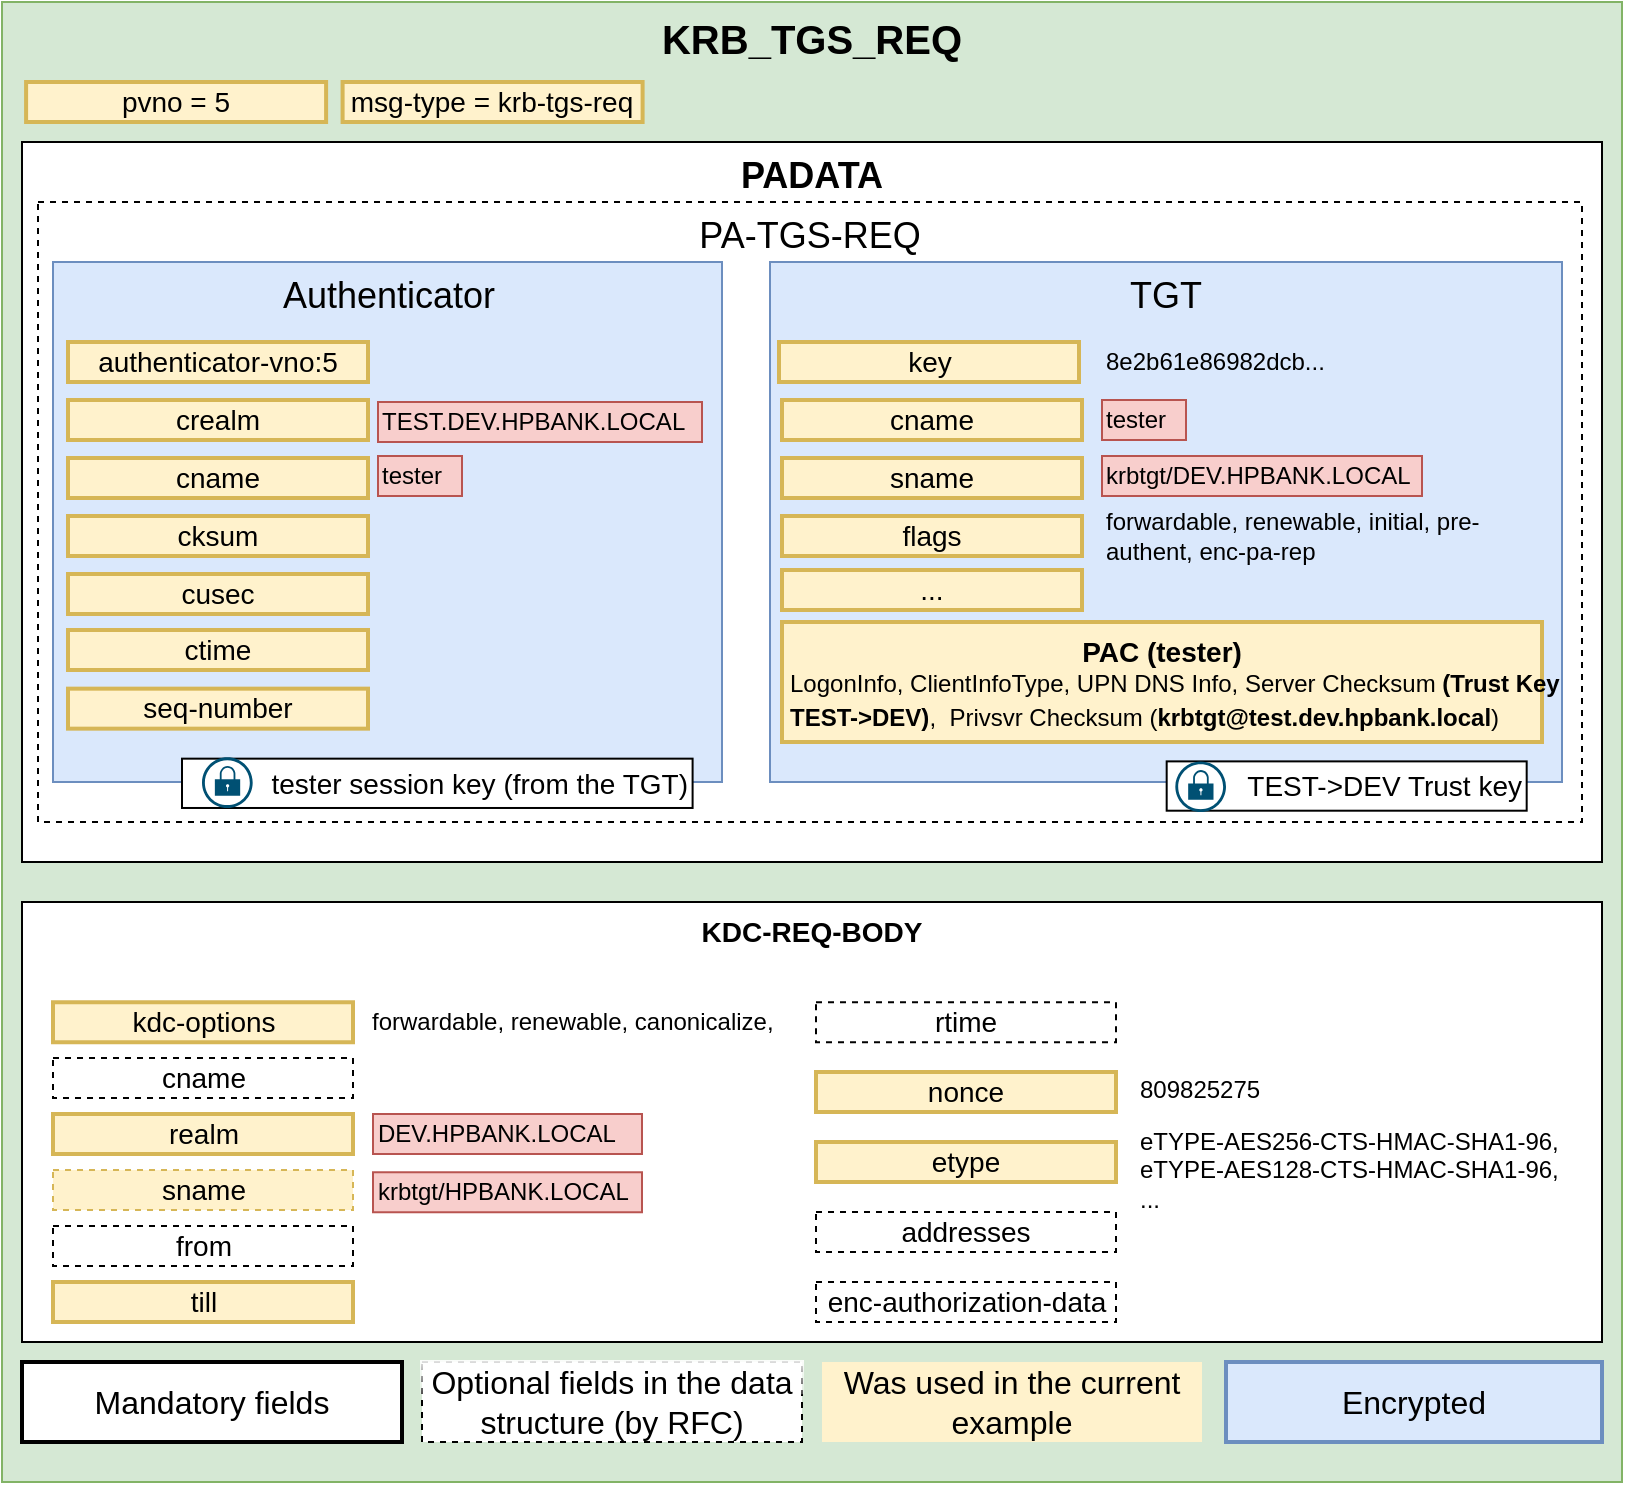 <mxfile version="20.8.16" type="device"><diagram id="N02soGrRtOyZanOMdubN" name="Страница 1"><mxGraphModel dx="1416" dy="818" grid="1" gridSize="10" guides="1" tooltips="1" connect="1" arrows="1" fold="1" page="1" pageScale="1" pageWidth="827" pageHeight="1169" math="0" shadow="0"><root><mxCell id="0"/><mxCell id="1" parent="0"/><mxCell id="ev14uYIgox7HySIXr9Gj-22" value="KRB_TGS_REQ" style="rounded=0;whiteSpace=wrap;html=1;shadow=0;fontSize=20;fillColor=#d5e8d4;strokeColor=#82b366;verticalAlign=top;fontStyle=1" parent="1" vertex="1"><mxGeometry x="30" y="30" width="810" height="740" as="geometry"/></mxCell><mxCell id="qLcajK9TCWpP67K81OmP-1" value="PADATA" style="rounded=0;whiteSpace=wrap;html=1;fontSize=18;verticalAlign=top;fontStyle=1" parent="1" vertex="1"><mxGeometry x="40" y="100" width="790" height="360" as="geometry"/></mxCell><mxCell id="ev14uYIgox7HySIXr9Gj-2" value="KDC-REQ-BODY" style="rounded=0;whiteSpace=wrap;html=1;fontSize=14;verticalAlign=top;fontStyle=1" parent="1" vertex="1"><mxGeometry x="40" y="480" width="790" height="220" as="geometry"/></mxCell><mxCell id="ev14uYIgox7HySIXr9Gj-9" value="&lt;font style=&quot;font-size: 14px;&quot;&gt;kdc-options&lt;/font&gt;" style="rounded=0;whiteSpace=wrap;html=1;fontSize=14;strokeWidth=2;fillColor=#fff2cc;strokeColor=#d6b656;" parent="1" vertex="1"><mxGeometry x="55.5" y="530.13" width="150" height="20" as="geometry"/></mxCell><mxCell id="ev14uYIgox7HySIXr9Gj-10" value="&lt;font style=&quot;font-size: 14px;&quot;&gt;cname&lt;/font&gt;" style="rounded=0;whiteSpace=wrap;html=1;fontSize=14;dashed=1;" parent="1" vertex="1"><mxGeometry x="55.5" y="558" width="150" height="20" as="geometry"/></mxCell><mxCell id="ev14uYIgox7HySIXr9Gj-11" value="&lt;font style=&quot;font-size: 14px;&quot;&gt;realm&lt;/font&gt;" style="rounded=0;whiteSpace=wrap;html=1;fontSize=14;strokeWidth=2;fillColor=#fff2cc;strokeColor=#d6b656;" parent="1" vertex="1"><mxGeometry x="55.5" y="586" width="150" height="20" as="geometry"/></mxCell><mxCell id="ev14uYIgox7HySIXr9Gj-12" value="&lt;font style=&quot;font-size: 14px;&quot;&gt;sname&lt;/font&gt;" style="rounded=0;whiteSpace=wrap;html=1;fontSize=14;dashed=1;fillColor=#fff2cc;strokeColor=#d6b656;" parent="1" vertex="1"><mxGeometry x="55.5" y="614" width="150" height="20" as="geometry"/></mxCell><mxCell id="ev14uYIgox7HySIXr9Gj-13" value="&lt;font style=&quot;font-size: 14px;&quot;&gt;from&lt;/font&gt;" style="rounded=0;whiteSpace=wrap;html=1;fontSize=14;dashed=1;" parent="1" vertex="1"><mxGeometry x="55.5" y="642" width="150" height="20" as="geometry"/></mxCell><mxCell id="ev14uYIgox7HySIXr9Gj-14" value="&lt;font style=&quot;font-size: 14px;&quot;&gt;till&lt;/font&gt;" style="rounded=0;whiteSpace=wrap;html=1;fontSize=14;strokeWidth=2;fillColor=#fff2cc;strokeColor=#d6b656;" parent="1" vertex="1"><mxGeometry x="55.5" y="670" width="150" height="20" as="geometry"/></mxCell><mxCell id="ev14uYIgox7HySIXr9Gj-16" value="&lt;font style=&quot;font-size: 14px;&quot;&gt;rtime&lt;/font&gt;" style="rounded=0;whiteSpace=wrap;html=1;fontSize=14;dashed=1;" parent="1" vertex="1"><mxGeometry x="437" y="530.13" width="150" height="20" as="geometry"/></mxCell><mxCell id="ev14uYIgox7HySIXr9Gj-17" value="&lt;font style=&quot;font-size: 14px;&quot;&gt;nonce&lt;/font&gt;" style="rounded=0;whiteSpace=wrap;html=1;fontSize=14;strokeWidth=2;fillColor=#fff2cc;strokeColor=#d6b656;" parent="1" vertex="1"><mxGeometry x="437" y="565" width="150" height="20" as="geometry"/></mxCell><mxCell id="ev14uYIgox7HySIXr9Gj-18" value="&lt;font style=&quot;font-size: 14px;&quot;&gt;etype&lt;/font&gt;" style="rounded=0;whiteSpace=wrap;html=1;fontSize=14;strokeWidth=2;fillColor=#fff2cc;strokeColor=#d6b656;" parent="1" vertex="1"><mxGeometry x="437" y="600" width="150" height="20" as="geometry"/></mxCell><mxCell id="ev14uYIgox7HySIXr9Gj-19" value="&lt;font style=&quot;font-size: 14px;&quot;&gt;addresses&lt;/font&gt;" style="rounded=0;whiteSpace=wrap;html=1;fontSize=14;dashed=1;" parent="1" vertex="1"><mxGeometry x="437" y="635" width="150" height="20" as="geometry"/></mxCell><mxCell id="ev14uYIgox7HySIXr9Gj-20" value="&lt;font style=&quot;font-size: 14px;&quot;&gt;enc-authorization-data&lt;/font&gt;" style="rounded=0;html=1;fontSize=14;dashed=1;fillColor=none;strokeColor=default;" parent="1" vertex="1"><mxGeometry x="437" y="670" width="150" height="20" as="geometry"/></mxCell><mxCell id="qLcajK9TCWpP67K81OmP-5" value="forwardable, renewable, canonicalize," style="text;html=1;strokeColor=none;fillColor=none;align=left;verticalAlign=middle;whiteSpace=wrap;rounded=0;fontSize=12;" parent="1" vertex="1"><mxGeometry x="213" y="528.07" width="203" height="24.12" as="geometry"/></mxCell><mxCell id="qLcajK9TCWpP67K81OmP-12" value="809825275" style="text;html=1;strokeColor=none;fillColor=none;align=left;verticalAlign=middle;whiteSpace=wrap;rounded=0;fontSize=12;" parent="1" vertex="1"><mxGeometry x="597" y="564.38" width="140" height="20" as="geometry"/></mxCell><mxCell id="qLcajK9TCWpP67K81OmP-13" value="eTYPE-AES256-CTS-HMAC-SHA1-96,&amp;nbsp;&lt;br&gt;eTYPE-AES128-CTS-HMAC-SHA1-96,&amp;nbsp;&lt;br&gt;..." style="text;whiteSpace=wrap;html=1;fontSize=12;" parent="1" vertex="1"><mxGeometry x="597" y="586" width="220" height="61" as="geometry"/></mxCell><mxCell id="qLcajK9TCWpP67K81OmP-15" value="&lt;font style=&quot;font-size: 18px;&quot;&gt;PA-TGS-REQ&lt;/font&gt;" style="text;whiteSpace=wrap;html=1;fontSize=16;strokeColor=default;dashed=1;align=center;verticalAlign=top;" parent="1" vertex="1"><mxGeometry x="48" y="130" width="772" height="310" as="geometry"/></mxCell><mxCell id="o_5ndfhMjhnVo2dNh8Ws-1" value="&lt;font style=&quot;font-size: 14px;&quot;&gt;pvno =&amp;nbsp;&lt;/font&gt;5" style="rounded=0;whiteSpace=wrap;html=1;fontSize=14;strokeWidth=2;fillColor=#fff2cc;strokeColor=#d6b656;" parent="1" vertex="1"><mxGeometry x="42.05" y="70" width="150" height="20" as="geometry"/></mxCell><mxCell id="o_5ndfhMjhnVo2dNh8Ws-2" value="&lt;font style=&quot;font-size: 14px;&quot;&gt;msg-type = krb-tgs-req&lt;/font&gt;" style="rounded=0;whiteSpace=wrap;html=1;fontSize=14;strokeWidth=2;fillColor=#fff2cc;strokeColor=#d6b656;" parent="1" vertex="1"><mxGeometry x="200.3" y="70" width="150" height="20" as="geometry"/></mxCell><mxCell id="o_5ndfhMjhnVo2dNh8Ws-11" value="&lt;font style=&quot;font-size: 18px;&quot;&gt;Authenticator&lt;/font&gt;" style="rounded=0;whiteSpace=wrap;html=1;labelBorderColor=none;strokeColor=#6c8ebf;verticalAlign=top;fillColor=#dae8fc;fontSize=18;" parent="1" vertex="1"><mxGeometry x="55.5" y="160" width="334.5" height="260" as="geometry"/></mxCell><mxCell id="o_5ndfhMjhnVo2dNh8Ws-12" value="tester session key (from the TGT)" style="rounded=0;whiteSpace=wrap;html=1;shadow=0;fontSize=14;fillColor=default;gradientColor=none;align=right;" parent="1" vertex="1"><mxGeometry x="120" y="408.33" width="255.3" height="24.66" as="geometry"/></mxCell><mxCell id="o_5ndfhMjhnVo2dNh8Ws-13" value="" style="sketch=0;points=[[0.5,0,0],[1,0.5,0],[0.5,1,0],[0,0.5,0],[0.145,0.145,0],[0.856,0.145,0],[0.855,0.856,0],[0.145,0.855,0]];verticalLabelPosition=bottom;html=1;verticalAlign=top;aspect=fixed;align=center;pointerEvents=1;shape=mxgraph.cisco19.lock;fillColor=#005073;strokeColor=none;gradientColor=none;shadow=0;fontSize=14;" parent="1" vertex="1"><mxGeometry x="130.0" y="407.65" width="25.34" height="25.34" as="geometry"/></mxCell><mxCell id="o_5ndfhMjhnVo2dNh8Ws-15" value="&lt;font style=&quot;font-size: 14px;&quot;&gt;authenticator-vno:5&lt;/font&gt;" style="rounded=0;whiteSpace=wrap;html=1;fontSize=14;strokeWidth=2;fillColor=#fff2cc;strokeColor=#d6b656;" parent="1" vertex="1"><mxGeometry x="63" y="200" width="150" height="20" as="geometry"/></mxCell><mxCell id="o_5ndfhMjhnVo2dNh8Ws-16" value="&lt;font style=&quot;font-size: 14px;&quot;&gt;crealm&lt;/font&gt;" style="rounded=0;whiteSpace=wrap;html=1;fontSize=14;strokeWidth=2;fillColor=#fff2cc;strokeColor=#d6b656;" parent="1" vertex="1"><mxGeometry x="63" y="229" width="150" height="20" as="geometry"/></mxCell><mxCell id="o_5ndfhMjhnVo2dNh8Ws-17" value="&lt;font style=&quot;font-size: 14px;&quot;&gt;cname&lt;/font&gt;" style="rounded=0;whiteSpace=wrap;html=1;fontSize=14;strokeWidth=2;fillColor=#fff2cc;strokeColor=#d6b656;" parent="1" vertex="1"><mxGeometry x="63" y="258" width="150" height="20" as="geometry"/></mxCell><mxCell id="o_5ndfhMjhnVo2dNh8Ws-18" value="&lt;font style=&quot;font-size: 14px;&quot;&gt;cksum&lt;/font&gt;" style="rounded=0;whiteSpace=wrap;html=1;fontSize=14;strokeWidth=2;fillColor=#fff2cc;strokeColor=#d6b656;" parent="1" vertex="1"><mxGeometry x="63" y="287" width="150" height="20" as="geometry"/></mxCell><mxCell id="o_5ndfhMjhnVo2dNh8Ws-19" value="&lt;font style=&quot;font-size: 14px;&quot;&gt;cusec&lt;/font&gt;" style="rounded=0;whiteSpace=wrap;html=1;fontSize=14;strokeWidth=2;fillColor=#fff2cc;strokeColor=#d6b656;" parent="1" vertex="1"><mxGeometry x="63" y="316" width="150" height="20" as="geometry"/></mxCell><mxCell id="o_5ndfhMjhnVo2dNh8Ws-20" value="&lt;font style=&quot;font-size: 14px;&quot;&gt;ctime&lt;/font&gt;" style="rounded=0;whiteSpace=wrap;html=1;fontSize=14;strokeWidth=2;labelBackgroundColor=none;fillColor=#fff2cc;strokeColor=#d6b656;" parent="1" vertex="1"><mxGeometry x="63" y="344" width="150" height="20" as="geometry"/></mxCell><mxCell id="o_5ndfhMjhnVo2dNh8Ws-21" value="&lt;font style=&quot;font-size: 14px;&quot;&gt;seq-number&lt;/font&gt;" style="rounded=0;whiteSpace=wrap;html=1;fontSize=14;strokeWidth=2;fillColor=#fff2cc;strokeColor=#d6b656;" parent="1" vertex="1"><mxGeometry x="63" y="373.33" width="150" height="20" as="geometry"/></mxCell><mxCell id="o_5ndfhMjhnVo2dNh8Ws-23" value="TEST.DEV.HPBANK.LOCAL" style="text;html=1;strokeColor=#b85450;fillColor=#f8cecc;align=left;verticalAlign=middle;whiteSpace=wrap;rounded=0;fontSize=12;" parent="1" vertex="1"><mxGeometry x="218" y="230" width="162" height="20" as="geometry"/></mxCell><mxCell id="o_5ndfhMjhnVo2dNh8Ws-24" value="tester" style="text;html=1;strokeColor=#b85450;fillColor=#f8cecc;align=left;verticalAlign=middle;whiteSpace=wrap;rounded=0;fontSize=12;" parent="1" vertex="1"><mxGeometry x="218" y="257" width="42" height="20" as="geometry"/></mxCell><mxCell id="o_5ndfhMjhnVo2dNh8Ws-35" value="krbtgt/HPBANK.LOCAL" style="text;html=1;strokeColor=#b85450;fillColor=#f8cecc;align=left;verticalAlign=middle;whiteSpace=wrap;rounded=0;fontSize=12;" parent="1" vertex="1"><mxGeometry x="215.5" y="615.13" width="134.5" height="20" as="geometry"/></mxCell><mxCell id="Jyo9Wf_Abiavt-Pb372G-1" value="Mandatory fields" style="rounded=0;whiteSpace=wrap;html=1;strokeColor=default;fontSize=16;strokeWidth=2;" parent="1" vertex="1"><mxGeometry x="40" y="710" width="190" height="40" as="geometry"/></mxCell><mxCell id="Jyo9Wf_Abiavt-Pb372G-2" value="Optional fields in the data structure (by RFC)" style="rounded=0;whiteSpace=wrap;html=1;strokeColor=default;fontSize=16;strokeWidth=1;dashed=1;fontStyle=0;glass=1;" parent="1" vertex="1"><mxGeometry x="240" y="710" width="190" height="40" as="geometry"/></mxCell><mxCell id="Jyo9Wf_Abiavt-Pb372G-3" value="Was used in the current example" style="rounded=0;whiteSpace=wrap;html=1;strokeColor=none;fontSize=16;strokeWidth=2;fillColor=#fff2cc;" parent="1" vertex="1"><mxGeometry x="440" y="710" width="190" height="40" as="geometry"/></mxCell><mxCell id="Jyo9Wf_Abiavt-Pb372G-4" value="Encrypted" style="rounded=0;whiteSpace=wrap;html=1;strokeColor=#6c8ebf;fontSize=16;strokeWidth=2;fillColor=#dae8fc;" parent="1" vertex="1"><mxGeometry x="642" y="710" width="188" height="40" as="geometry"/></mxCell><mxCell id="7CA49_r9JJLNGqHaUZzV-1" value="logon session key" style="rounded=0;whiteSpace=wrap;html=1;fontSize=14;strokeWidth=2;fillColor=#fff2cc;strokeColor=#d6b656;" parent="1" vertex="1"><mxGeometry x="420" y="200.0" width="150" height="20" as="geometry"/></mxCell><mxCell id="OZix3EHYpapuIBjLdEbb-1" value="TGT" style="rounded=0;whiteSpace=wrap;html=1;strokeColor=#6c8ebf;fillColor=#dae8fc;verticalAlign=top;fontSize=18;" parent="1" vertex="1"><mxGeometry x="414" y="160" width="396" height="260" as="geometry"/></mxCell><mxCell id="H6FWLFVuZZFQ05gi0VKv-1" value="cname" style="rounded=0;whiteSpace=wrap;html=1;fontSize=14;strokeWidth=2;fillColor=#fff2cc;strokeColor=#d6b656;" parent="1" vertex="1"><mxGeometry x="420" y="229.0" width="150" height="20" as="geometry"/></mxCell><mxCell id="_HKaDc1wopdRg13KBa3--1" value="8e2b61e86982dcb..." style="text;html=1;strokeColor=none;fillColor=none;align=left;verticalAlign=middle;whiteSpace=wrap;rounded=0;fontSize=12;" parent="1" vertex="1"><mxGeometry x="580" y="200.0" width="140" height="20" as="geometry"/></mxCell><mxCell id="OZix3EHYpapuIBjLdEbb-2" value="tester" style="text;html=1;strokeColor=#b85450;fillColor=#f8cecc;align=left;verticalAlign=middle;whiteSpace=wrap;rounded=0;fontSize=12;" parent="1" vertex="1"><mxGeometry x="580" y="229" width="42" height="20" as="geometry"/></mxCell><mxCell id="OZix3EHYpapuIBjLdEbb-3" value="sname" style="rounded=0;whiteSpace=wrap;html=1;fontSize=14;strokeWidth=2;fillColor=#fff2cc;strokeColor=#d6b656;" parent="1" vertex="1"><mxGeometry x="420" y="258" width="150" height="20" as="geometry"/></mxCell><mxCell id="OZix3EHYpapuIBjLdEbb-4" value="krbtgt/DEV.HPBANK.LOCAL" style="text;html=1;strokeColor=#b85450;fillColor=#f8cecc;align=left;verticalAlign=middle;whiteSpace=wrap;rounded=0;fontSize=12;" parent="1" vertex="1"><mxGeometry x="580" y="257" width="160" height="20" as="geometry"/></mxCell><mxCell id="OZix3EHYpapuIBjLdEbb-5" value="flags" style="rounded=0;whiteSpace=wrap;html=1;fontSize=14;strokeWidth=2;fillColor=#fff2cc;strokeColor=#d6b656;" parent="1" vertex="1"><mxGeometry x="420" y="287.0" width="150" height="20" as="geometry"/></mxCell><mxCell id="OZix3EHYpapuIBjLdEbb-6" value="forwardable,&amp;nbsp;renewable,&amp;nbsp;initial,&amp;nbsp;pre-authent,&amp;nbsp;enc-pa-rep" style="text;html=1;strokeColor=none;fillColor=none;align=left;verticalAlign=middle;whiteSpace=wrap;rounded=0;fontSize=12;" parent="1" vertex="1"><mxGeometry x="580" y="280" width="190" height="34" as="geometry"/></mxCell><mxCell id="14arWBLfNTSlEMUsV2XQ-2" value="PAC (tester)" style="rounded=0;whiteSpace=wrap;html=1;fontSize=14;strokeWidth=2;fillColor=#fff2cc;strokeColor=#d6b656;verticalAlign=top;fontStyle=1" parent="1" vertex="1"><mxGeometry x="420" y="340" width="380" height="60" as="geometry"/></mxCell><mxCell id="OZix3EHYpapuIBjLdEbb-7" value="..." style="rounded=0;whiteSpace=wrap;html=1;fontSize=14;strokeWidth=2;fillColor=#fff2cc;strokeColor=#d6b656;" parent="1" vertex="1"><mxGeometry x="420" y="314.0" width="150" height="20" as="geometry"/></mxCell><mxCell id="OZix3EHYpapuIBjLdEbb-8" value="key" style="rounded=0;whiteSpace=wrap;html=1;fontSize=14;strokeWidth=2;fillColor=#fff2cc;strokeColor=#d6b656;" parent="1" vertex="1"><mxGeometry x="418.5" y="200.0" width="150" height="20" as="geometry"/></mxCell><mxCell id="ev14uYIgox7HySIXr9Gj-8" value="TEST-&amp;gt;DEV Trust key" style="rounded=0;whiteSpace=wrap;html=1;shadow=0;fontSize=14;fillColor=default;gradientColor=none;align=right;" parent="1" vertex="1"><mxGeometry x="612.34" y="409.69" width="180" height="24.66" as="geometry"/></mxCell><mxCell id="ev14uYIgox7HySIXr9Gj-4" value="" style="sketch=0;points=[[0.5,0,0],[1,0.5,0],[0.5,1,0],[0,0.5,0],[0.145,0.145,0],[0.856,0.145,0],[0.855,0.856,0],[0.145,0.855,0]];verticalLabelPosition=bottom;html=1;verticalAlign=top;aspect=fixed;align=center;pointerEvents=1;shape=mxgraph.cisco19.lock;fillColor=#005073;strokeColor=none;gradientColor=none;shadow=0;fontSize=14;" parent="1" vertex="1"><mxGeometry x="616.66" y="409.69" width="25.339" height="25.339" as="geometry"/></mxCell><mxCell id="OZix3EHYpapuIBjLdEbb-9" value="DEV.HPBANK.LOCAL" style="text;html=1;strokeColor=#b85450;fillColor=#f8cecc;align=left;verticalAlign=middle;whiteSpace=wrap;rounded=0;fontSize=12;" parent="1" vertex="1"><mxGeometry x="215.5" y="586" width="134.5" height="20" as="geometry"/></mxCell><mxCell id="2nCmZklSLYJv8P2NqToF-2" value="&lt;span style=&quot;font-family: Helvetica; font-size: 12px; font-style: normal; font-variant-ligatures: normal; font-variant-caps: normal; font-weight: 400; letter-spacing: normal; orphans: 2; text-align: left; text-indent: 0px; text-transform: none; widows: 2; word-spacing: 0px; -webkit-text-stroke-width: 0px; text-decoration-thickness: initial; text-decoration-style: initial; text-decoration-color: initial; float: none; display: inline !important;&quot;&gt;LogonInfo, ClientInfoType, UPN DNS Info, Server Checksum &lt;/span&gt;&lt;span style=&quot;font-family: Helvetica; font-size: 12px; font-style: normal; font-variant-ligatures: normal; font-variant-caps: normal; letter-spacing: normal; orphans: 2; text-align: left; text-indent: 0px; text-transform: none; widows: 2; word-spacing: 0px; -webkit-text-stroke-width: 0px; text-decoration-thickness: initial; text-decoration-style: initial; text-decoration-color: initial; float: none; display: inline !important;&quot;&gt;&lt;b&gt;(Trust Key TEST-&amp;gt;DEV)&lt;/b&gt;&lt;/span&gt;&lt;span style=&quot;font-family: Helvetica; font-size: 12px; font-style: normal; font-variant-ligatures: normal; font-variant-caps: normal; font-weight: 400; letter-spacing: normal; orphans: 2; text-align: left; text-indent: 0px; text-transform: none; widows: 2; word-spacing: 0px; -webkit-text-stroke-width: 0px; text-decoration-thickness: initial; text-decoration-style: initial; text-decoration-color: initial; float: none; display: inline !important;&quot;&gt;,&amp;nbsp; Privsvr Checksum (&lt;/span&gt;&lt;span style=&quot;font-family: Helvetica; font-size: 12px; font-style: normal; font-variant-ligatures: normal; font-variant-caps: normal; letter-spacing: normal; orphans: 2; text-align: left; text-indent: 0px; text-transform: none; widows: 2; word-spacing: 0px; -webkit-text-stroke-width: 0px; text-decoration-thickness: initial; text-decoration-style: initial; text-decoration-color: initial; float: none; display: inline !important;&quot;&gt;&lt;b&gt;krbtgt@test.dev.hpbank.local&lt;/b&gt;&lt;/span&gt;&lt;span style=&quot;font-family: Helvetica; font-size: 12px; font-style: normal; font-variant-ligatures: normal; font-variant-caps: normal; font-weight: 400; letter-spacing: normal; orphans: 2; text-align: left; text-indent: 0px; text-transform: none; widows: 2; word-spacing: 0px; -webkit-text-stroke-width: 0px; text-decoration-thickness: initial; text-decoration-style: initial; text-decoration-color: initial; float: none; display: inline !important;&quot;&gt;)&lt;/span&gt;" style="text;whiteSpace=wrap;html=1;fontSize=14;fontColor=default;labelBackgroundColor=none;" vertex="1" parent="1"><mxGeometry x="422" y="355" width="388" height="45" as="geometry"/></mxCell></root></mxGraphModel></diagram></mxfile>
